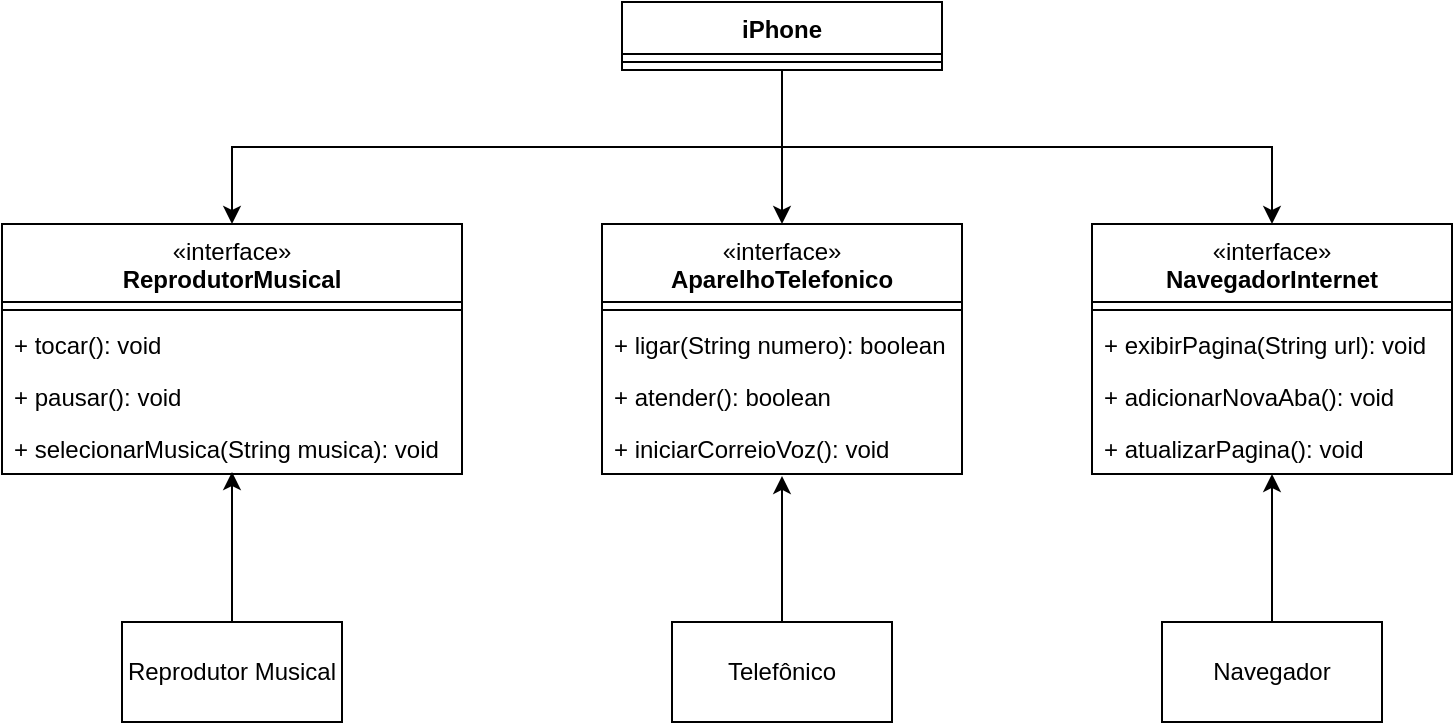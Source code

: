 <mxfile version="24.4.0" type="device">
  <diagram name="Página-1" id="RylIPRkuyAfO33IUV8Zp">
    <mxGraphModel dx="1120" dy="532" grid="1" gridSize="10" guides="1" tooltips="1" connect="1" arrows="1" fold="1" page="1" pageScale="1" pageWidth="827" pageHeight="1169" math="0" shadow="0">
      <root>
        <mxCell id="0" />
        <mxCell id="1" parent="0" />
        <mxCell id="oHlf6gnTumJItUCiYXO8-5" value="Reprodutor Musical" style="html=1;whiteSpace=wrap;" parent="1" vertex="1">
          <mxGeometry x="100" y="360" width="110" height="50" as="geometry" />
        </mxCell>
        <mxCell id="oHlf6gnTumJItUCiYXO8-6" value="Telefônico" style="html=1;whiteSpace=wrap;" parent="1" vertex="1">
          <mxGeometry x="375" y="360" width="110" height="50" as="geometry" />
        </mxCell>
        <mxCell id="oHlf6gnTumJItUCiYXO8-7" value="Navegador" style="html=1;whiteSpace=wrap;" parent="1" vertex="1">
          <mxGeometry x="620" y="360" width="110" height="50" as="geometry" />
        </mxCell>
        <mxCell id="oHlf6gnTumJItUCiYXO8-8" value="&lt;div&gt;&lt;span style=&quot;font-weight: 400;&quot;&gt;«interface»&lt;/span&gt;&lt;br&gt;&lt;/div&gt;ReprodutorMusical" style="swimlane;fontStyle=1;align=center;verticalAlign=top;childLayout=stackLayout;horizontal=1;startSize=39;horizontalStack=0;resizeParent=1;resizeParentMax=0;resizeLast=0;collapsible=1;marginBottom=0;whiteSpace=wrap;html=1;" parent="1" vertex="1">
          <mxGeometry x="40" y="161" width="230" height="125" as="geometry" />
        </mxCell>
        <mxCell id="oHlf6gnTumJItUCiYXO8-10" value="" style="line;strokeWidth=1;fillColor=none;align=left;verticalAlign=middle;spacingTop=-1;spacingLeft=3;spacingRight=3;rotatable=0;labelPosition=right;points=[];portConstraint=eastwest;strokeColor=inherit;" parent="oHlf6gnTumJItUCiYXO8-8" vertex="1">
          <mxGeometry y="39" width="230" height="8" as="geometry" />
        </mxCell>
        <mxCell id="oHlf6gnTumJItUCiYXO8-11" value="+ tocar(): void" style="text;strokeColor=none;fillColor=none;align=left;verticalAlign=top;spacingLeft=4;spacingRight=4;overflow=hidden;rotatable=0;points=[[0,0.5],[1,0.5]];portConstraint=eastwest;whiteSpace=wrap;html=1;" parent="oHlf6gnTumJItUCiYXO8-8" vertex="1">
          <mxGeometry y="47" width="230" height="26" as="geometry" />
        </mxCell>
        <mxCell id="oHlf6gnTumJItUCiYXO8-12" value="+ pausar(): void" style="text;strokeColor=none;fillColor=none;align=left;verticalAlign=top;spacingLeft=4;spacingRight=4;overflow=hidden;rotatable=0;points=[[0,0.5],[1,0.5]];portConstraint=eastwest;whiteSpace=wrap;html=1;" parent="oHlf6gnTumJItUCiYXO8-8" vertex="1">
          <mxGeometry y="73" width="230" height="26" as="geometry" />
        </mxCell>
        <mxCell id="oHlf6gnTumJItUCiYXO8-13" value="+ selecionarMusica(String musica): void" style="text;strokeColor=none;fillColor=none;align=left;verticalAlign=top;spacingLeft=4;spacingRight=4;overflow=hidden;rotatable=0;points=[[0,0.5],[1,0.5]];portConstraint=eastwest;whiteSpace=wrap;html=1;" parent="oHlf6gnTumJItUCiYXO8-8" vertex="1">
          <mxGeometry y="99" width="230" height="26" as="geometry" />
        </mxCell>
        <mxCell id="oHlf6gnTumJItUCiYXO8-14" value="&lt;div&gt;&lt;span style=&quot;font-weight: 400;&quot;&gt;«interface»&lt;/span&gt;&lt;br&gt;&lt;/div&gt;AparelhoTelefonico" style="swimlane;fontStyle=1;align=center;verticalAlign=top;childLayout=stackLayout;horizontal=1;startSize=39;horizontalStack=0;resizeParent=1;resizeParentMax=0;resizeLast=0;collapsible=1;marginBottom=0;whiteSpace=wrap;html=1;" parent="1" vertex="1">
          <mxGeometry x="340" y="161" width="180" height="125" as="geometry" />
        </mxCell>
        <mxCell id="oHlf6gnTumJItUCiYXO8-16" value="" style="line;strokeWidth=1;fillColor=none;align=left;verticalAlign=middle;spacingTop=-1;spacingLeft=3;spacingRight=3;rotatable=0;labelPosition=right;points=[];portConstraint=eastwest;strokeColor=inherit;" parent="oHlf6gnTumJItUCiYXO8-14" vertex="1">
          <mxGeometry y="39" width="180" height="8" as="geometry" />
        </mxCell>
        <mxCell id="oHlf6gnTumJItUCiYXO8-17" value="+ ligar(String numero): boolean" style="text;strokeColor=none;fillColor=none;align=left;verticalAlign=top;spacingLeft=4;spacingRight=4;overflow=hidden;rotatable=0;points=[[0,0.5],[1,0.5]];portConstraint=eastwest;whiteSpace=wrap;html=1;" parent="oHlf6gnTumJItUCiYXO8-14" vertex="1">
          <mxGeometry y="47" width="180" height="26" as="geometry" />
        </mxCell>
        <mxCell id="oHlf6gnTumJItUCiYXO8-18" value="+ atender(): boolean" style="text;strokeColor=none;fillColor=none;align=left;verticalAlign=top;spacingLeft=4;spacingRight=4;overflow=hidden;rotatable=0;points=[[0,0.5],[1,0.5]];portConstraint=eastwest;whiteSpace=wrap;html=1;" parent="oHlf6gnTumJItUCiYXO8-14" vertex="1">
          <mxGeometry y="73" width="180" height="26" as="geometry" />
        </mxCell>
        <mxCell id="oHlf6gnTumJItUCiYXO8-19" value="+ iniciarCorreioVoz(): void" style="text;strokeColor=none;fillColor=none;align=left;verticalAlign=top;spacingLeft=4;spacingRight=4;overflow=hidden;rotatable=0;points=[[0,0.5],[1,0.5]];portConstraint=eastwest;whiteSpace=wrap;html=1;" parent="oHlf6gnTumJItUCiYXO8-14" vertex="1">
          <mxGeometry y="99" width="180" height="26" as="geometry" />
        </mxCell>
        <mxCell id="oHlf6gnTumJItUCiYXO8-20" value="&lt;div&gt;&lt;span style=&quot;font-weight: 400;&quot;&gt;«interface»&lt;/span&gt;&lt;br&gt;&lt;/div&gt;NavegadorInternet" style="swimlane;fontStyle=1;align=center;verticalAlign=top;childLayout=stackLayout;horizontal=1;startSize=39;horizontalStack=0;resizeParent=1;resizeParentMax=0;resizeLast=0;collapsible=1;marginBottom=0;whiteSpace=wrap;html=1;" parent="1" vertex="1">
          <mxGeometry x="585" y="161" width="180" height="125" as="geometry" />
        </mxCell>
        <mxCell id="oHlf6gnTumJItUCiYXO8-22" value="" style="line;strokeWidth=1;fillColor=none;align=left;verticalAlign=middle;spacingTop=-1;spacingLeft=3;spacingRight=3;rotatable=0;labelPosition=right;points=[];portConstraint=eastwest;strokeColor=inherit;" parent="oHlf6gnTumJItUCiYXO8-20" vertex="1">
          <mxGeometry y="39" width="180" height="8" as="geometry" />
        </mxCell>
        <mxCell id="oHlf6gnTumJItUCiYXO8-23" value="+ exibirPagina(String url): void" style="text;strokeColor=none;fillColor=none;align=left;verticalAlign=top;spacingLeft=4;spacingRight=4;overflow=hidden;rotatable=0;points=[[0,0.5],[1,0.5]];portConstraint=eastwest;whiteSpace=wrap;html=1;" parent="oHlf6gnTumJItUCiYXO8-20" vertex="1">
          <mxGeometry y="47" width="180" height="26" as="geometry" />
        </mxCell>
        <mxCell id="oHlf6gnTumJItUCiYXO8-24" value="+ adicionarNovaAba(): void" style="text;strokeColor=none;fillColor=none;align=left;verticalAlign=top;spacingLeft=4;spacingRight=4;overflow=hidden;rotatable=0;points=[[0,0.5],[1,0.5]];portConstraint=eastwest;whiteSpace=wrap;html=1;" parent="oHlf6gnTumJItUCiYXO8-20" vertex="1">
          <mxGeometry y="73" width="180" height="26" as="geometry" />
        </mxCell>
        <mxCell id="oHlf6gnTumJItUCiYXO8-25" value="+ atualizarPagina(): void" style="text;strokeColor=none;fillColor=none;align=left;verticalAlign=top;spacingLeft=4;spacingRight=4;overflow=hidden;rotatable=0;points=[[0,0.5],[1,0.5]];portConstraint=eastwest;whiteSpace=wrap;html=1;" parent="oHlf6gnTumJItUCiYXO8-20" vertex="1">
          <mxGeometry y="99" width="180" height="26" as="geometry" />
        </mxCell>
        <mxCell id="oHlf6gnTumJItUCiYXO8-30" style="edgeStyle=orthogonalEdgeStyle;rounded=0;orthogonalLoop=1;jettySize=auto;html=1;exitX=0.5;exitY=1;exitDx=0;exitDy=0;entryX=0.5;entryY=0;entryDx=0;entryDy=0;" parent="1" source="oHlf6gnTumJItUCiYXO8-26" target="oHlf6gnTumJItUCiYXO8-8" edge="1">
          <mxGeometry relative="1" as="geometry" />
        </mxCell>
        <mxCell id="oHlf6gnTumJItUCiYXO8-31" style="edgeStyle=orthogonalEdgeStyle;rounded=0;orthogonalLoop=1;jettySize=auto;html=1;exitX=0.5;exitY=1;exitDx=0;exitDy=0;entryX=0.5;entryY=0;entryDx=0;entryDy=0;" parent="1" source="oHlf6gnTumJItUCiYXO8-26" target="oHlf6gnTumJItUCiYXO8-14" edge="1">
          <mxGeometry relative="1" as="geometry" />
        </mxCell>
        <mxCell id="oHlf6gnTumJItUCiYXO8-32" style="edgeStyle=orthogonalEdgeStyle;rounded=0;orthogonalLoop=1;jettySize=auto;html=1;exitX=0.5;exitY=1;exitDx=0;exitDy=0;entryX=0.5;entryY=0;entryDx=0;entryDy=0;" parent="1" source="oHlf6gnTumJItUCiYXO8-26" target="oHlf6gnTumJItUCiYXO8-20" edge="1">
          <mxGeometry relative="1" as="geometry" />
        </mxCell>
        <mxCell id="oHlf6gnTumJItUCiYXO8-26" value="iPhone" style="swimlane;fontStyle=1;align=center;verticalAlign=top;childLayout=stackLayout;horizontal=1;startSize=26;horizontalStack=0;resizeParent=1;resizeParentMax=0;resizeLast=0;collapsible=1;marginBottom=0;whiteSpace=wrap;html=1;" parent="1" vertex="1">
          <mxGeometry x="350" y="50" width="160" height="34" as="geometry" />
        </mxCell>
        <mxCell id="oHlf6gnTumJItUCiYXO8-28" value="" style="line;strokeWidth=1;fillColor=none;align=left;verticalAlign=middle;spacingTop=-1;spacingLeft=3;spacingRight=3;rotatable=0;labelPosition=right;points=[];portConstraint=eastwest;strokeColor=inherit;" parent="oHlf6gnTumJItUCiYXO8-26" vertex="1">
          <mxGeometry y="26" width="160" height="8" as="geometry" />
        </mxCell>
        <mxCell id="oHlf6gnTumJItUCiYXO8-34" style="edgeStyle=orthogonalEdgeStyle;rounded=0;orthogonalLoop=1;jettySize=auto;html=1;entryX=0.5;entryY=0.962;entryDx=0;entryDy=0;entryPerimeter=0;" parent="1" source="oHlf6gnTumJItUCiYXO8-5" target="oHlf6gnTumJItUCiYXO8-13" edge="1">
          <mxGeometry relative="1" as="geometry" />
        </mxCell>
        <mxCell id="oHlf6gnTumJItUCiYXO8-35" style="edgeStyle=orthogonalEdgeStyle;rounded=0;orthogonalLoop=1;jettySize=auto;html=1;entryX=0.5;entryY=1.038;entryDx=0;entryDy=0;entryPerimeter=0;" parent="1" source="oHlf6gnTumJItUCiYXO8-6" target="oHlf6gnTumJItUCiYXO8-19" edge="1">
          <mxGeometry relative="1" as="geometry" />
        </mxCell>
        <mxCell id="oHlf6gnTumJItUCiYXO8-36" style="edgeStyle=orthogonalEdgeStyle;rounded=0;orthogonalLoop=1;jettySize=auto;html=1;entryX=0.5;entryY=1;entryDx=0;entryDy=0;entryPerimeter=0;" parent="1" source="oHlf6gnTumJItUCiYXO8-7" target="oHlf6gnTumJItUCiYXO8-25" edge="1">
          <mxGeometry relative="1" as="geometry" />
        </mxCell>
      </root>
    </mxGraphModel>
  </diagram>
</mxfile>
